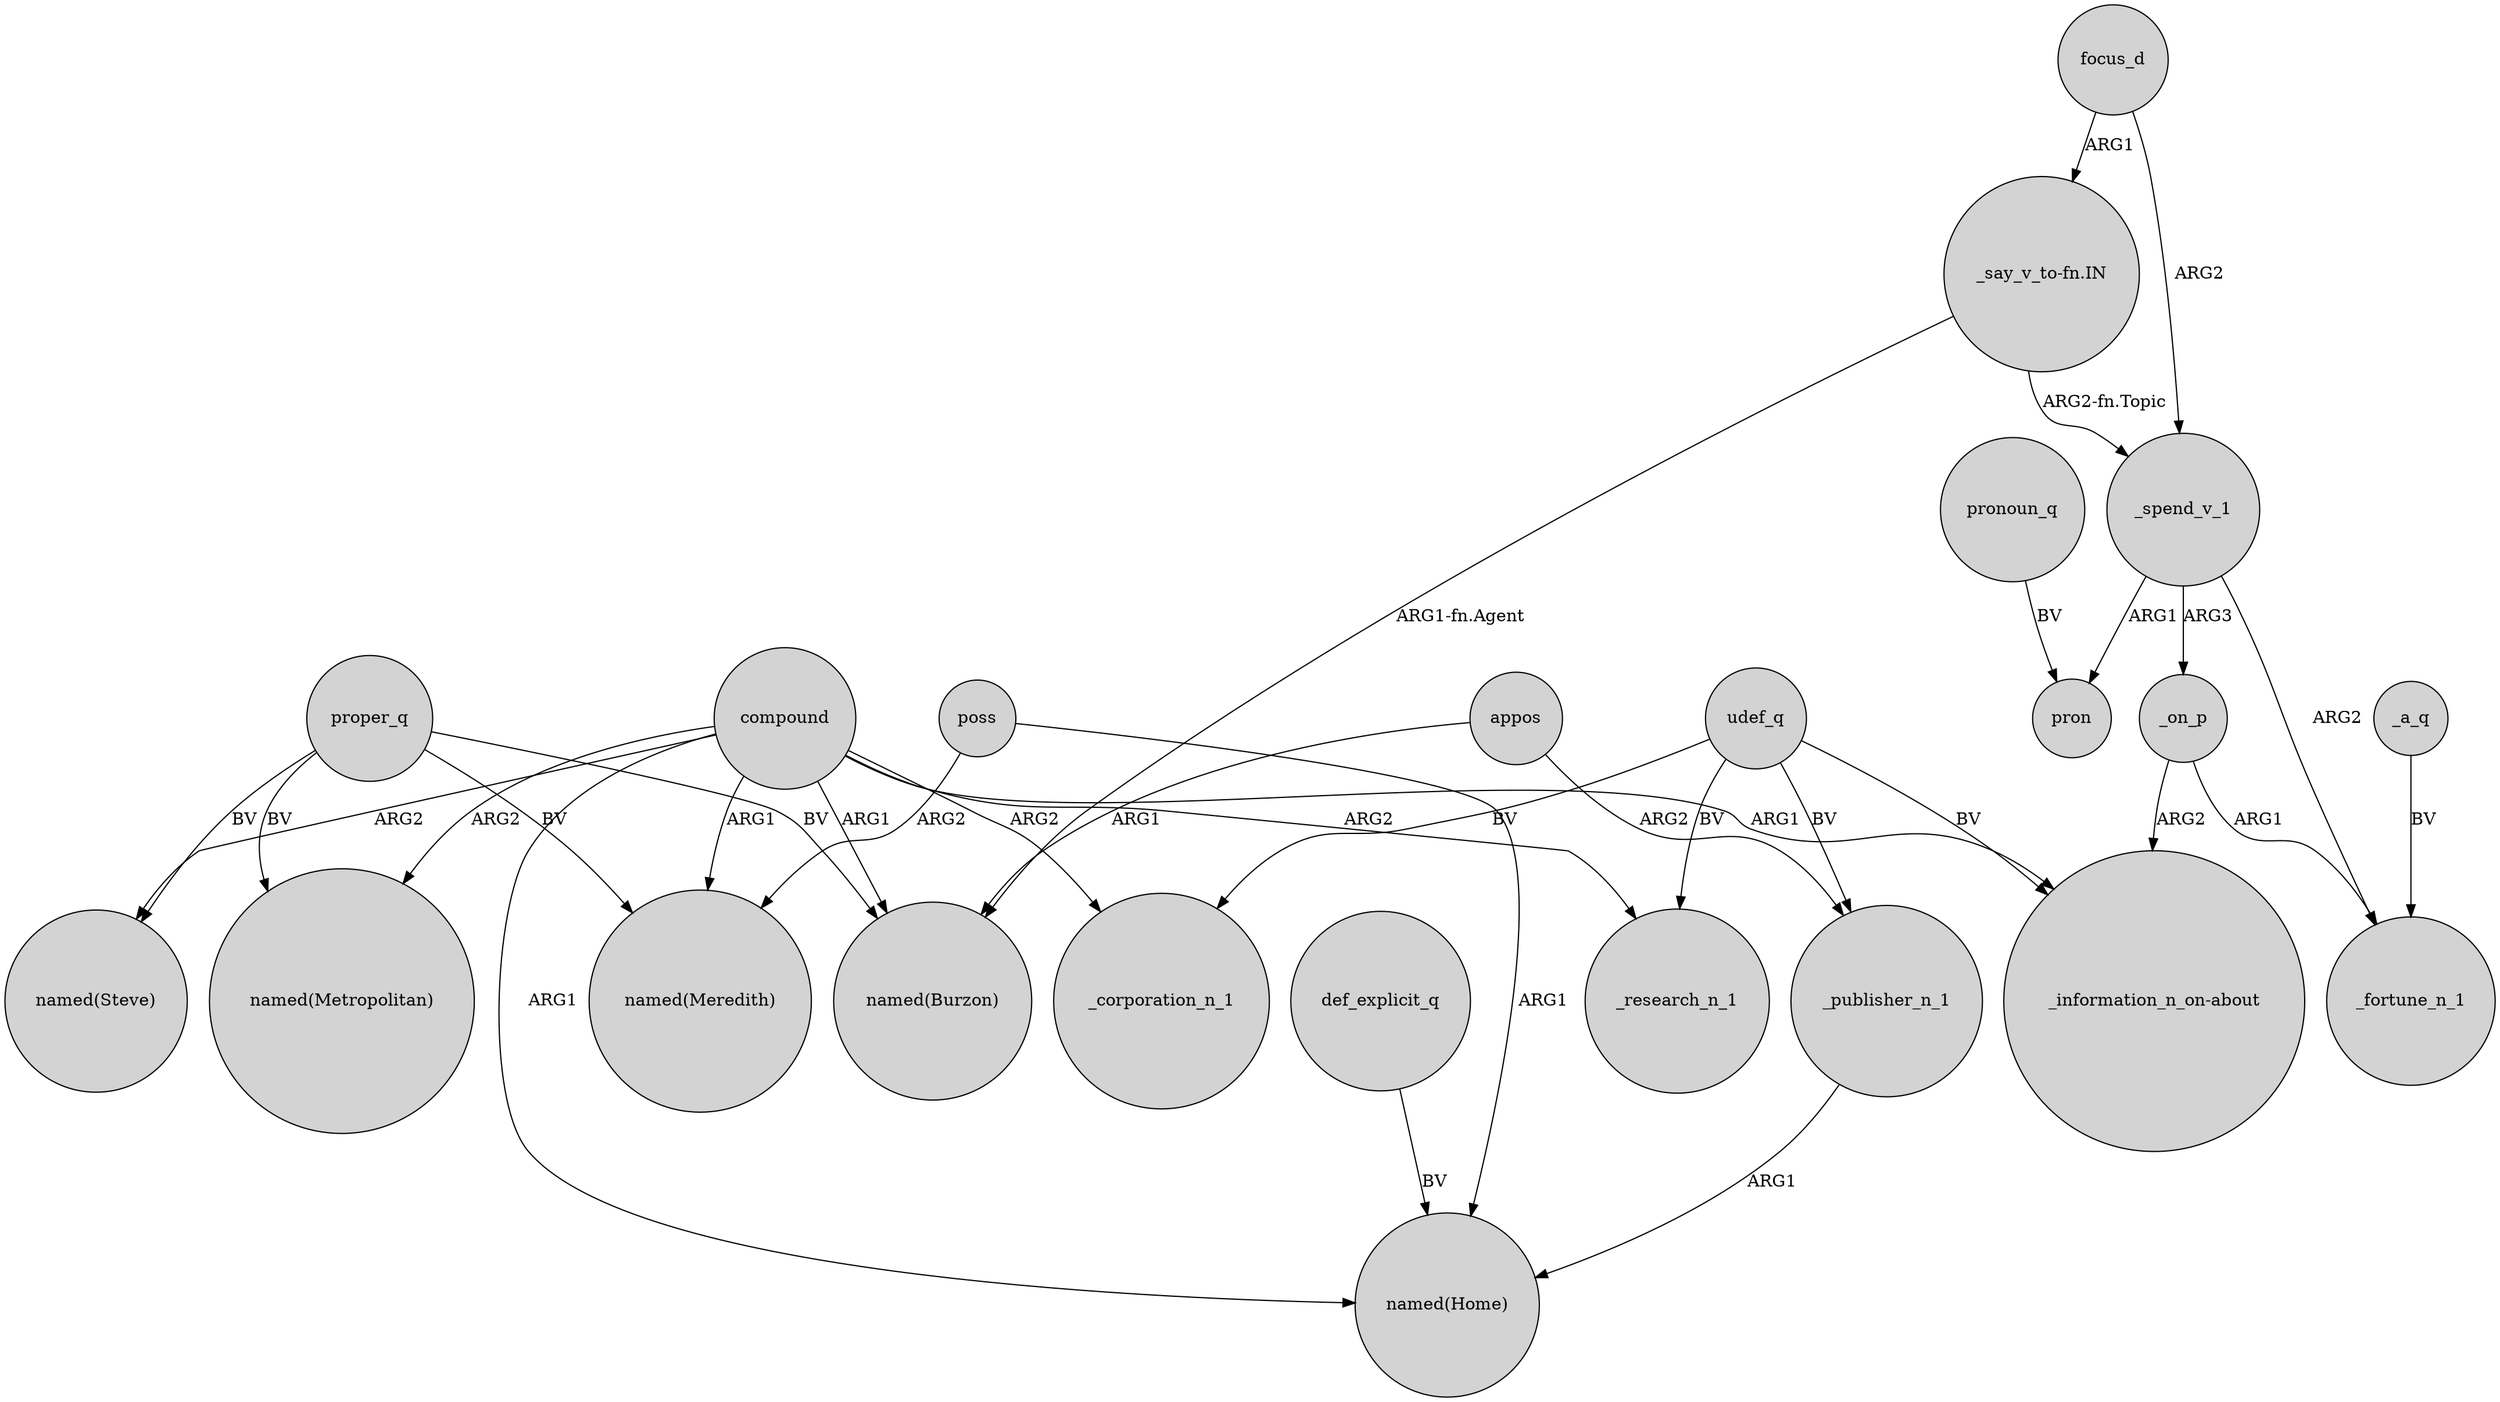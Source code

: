 digraph {
	node [shape=circle style=filled]
	proper_q -> "named(Metropolitan)" [label=BV]
	_spend_v_1 -> _fortune_n_1 [label=ARG2]
	udef_q -> _publisher_n_1 [label=BV]
	_spend_v_1 -> pron [label=ARG1]
	focus_d -> _spend_v_1 [label=ARG2]
	compound -> "named(Steve)" [label=ARG2]
	_on_p -> _fortune_n_1 [label=ARG1]
	udef_q -> _research_n_1 [label=BV]
	"_say_v_to-fn.IN" -> "named(Burzon)" [label="ARG1-fn.Agent"]
	compound -> "named(Meredith)" [label=ARG1]
	compound -> _corporation_n_1 [label=ARG2]
	"_say_v_to-fn.IN" -> _spend_v_1 [label="ARG2-fn.Topic"]
	proper_q -> "named(Burzon)" [label=BV]
	compound -> "named(Metropolitan)" [label=ARG2]
	udef_q -> "_information_n_on-about" [label=BV]
	appos -> _publisher_n_1 [label=ARG2]
	pronoun_q -> pron [label=BV]
	udef_q -> _corporation_n_1 [label=BV]
	poss -> "named(Home)" [label=ARG1]
	compound -> "named(Burzon)" [label=ARG1]
	_a_q -> _fortune_n_1 [label=BV]
	_on_p -> "_information_n_on-about" [label=ARG2]
	_publisher_n_1 -> "named(Home)" [label=ARG1]
	def_explicit_q -> "named(Home)" [label=BV]
	compound -> _research_n_1 [label=ARG2]
	appos -> "named(Burzon)" [label=ARG1]
	compound -> "_information_n_on-about" [label=ARG1]
	proper_q -> "named(Steve)" [label=BV]
	_spend_v_1 -> _on_p [label=ARG3]
	poss -> "named(Meredith)" [label=ARG2]
	focus_d -> "_say_v_to-fn.IN" [label=ARG1]
	compound -> "named(Home)" [label=ARG1]
	proper_q -> "named(Meredith)" [label=BV]
}
